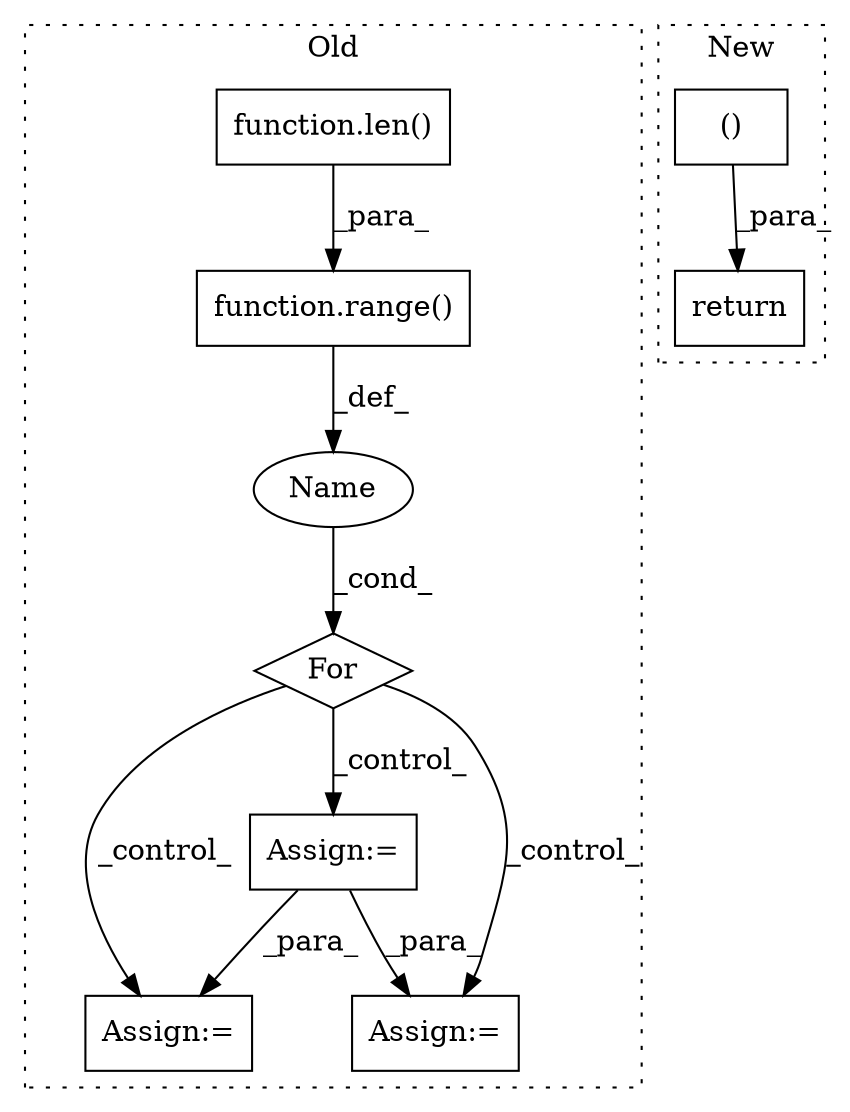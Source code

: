 digraph G {
subgraph cluster0 {
1 [label="function.range()" a="75" s="1401,1415" l="6,1" shape="box"];
3 [label="For" a="107" s="1392,1416" l="4,181" shape="diamond"];
4 [label="Assign:=" a="68" s="1695" l="4" shape="box"];
5 [label="Name" a="87" s="1396" l="1" shape="ellipse"];
6 [label="Assign:=" a="68" s="1857" l="6" shape="box"];
8 [label="Assign:=" a="68" s="1622" l="3" shape="box"];
9 [label="function.len()" a="75" s="1360,1382" l="4,1" shape="box"];
label = "Old";
style="dotted";
}
subgraph cluster1 {
2 [label="return" a="93" s="1272" l="7" shape="box"];
7 [label="()" a="54" s="1297" l="7" shape="box"];
label = "New";
style="dotted";
}
1 -> 5 [label="_def_"];
3 -> 6 [label="_control_"];
3 -> 8 [label="_control_"];
3 -> 4 [label="_control_"];
5 -> 3 [label="_cond_"];
7 -> 2 [label="_para_"];
8 -> 6 [label="_para_"];
8 -> 4 [label="_para_"];
9 -> 1 [label="_para_"];
}